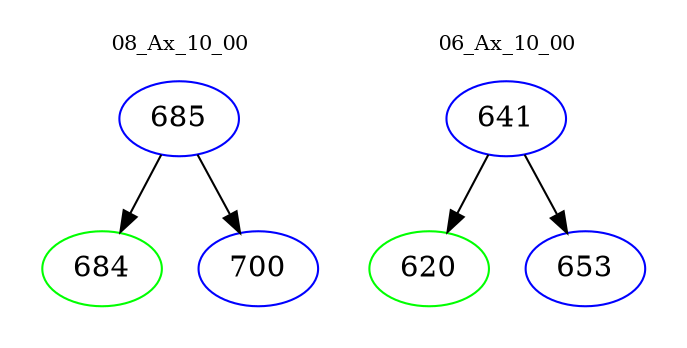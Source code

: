 digraph{
subgraph cluster_0 {
color = white
label = "08_Ax_10_00";
fontsize=10;
T0_685 [label="685", color="blue"]
T0_685 -> T0_684 [color="black"]
T0_684 [label="684", color="green"]
T0_685 -> T0_700 [color="black"]
T0_700 [label="700", color="blue"]
}
subgraph cluster_1 {
color = white
label = "06_Ax_10_00";
fontsize=10;
T1_641 [label="641", color="blue"]
T1_641 -> T1_620 [color="black"]
T1_620 [label="620", color="green"]
T1_641 -> T1_653 [color="black"]
T1_653 [label="653", color="blue"]
}
}
